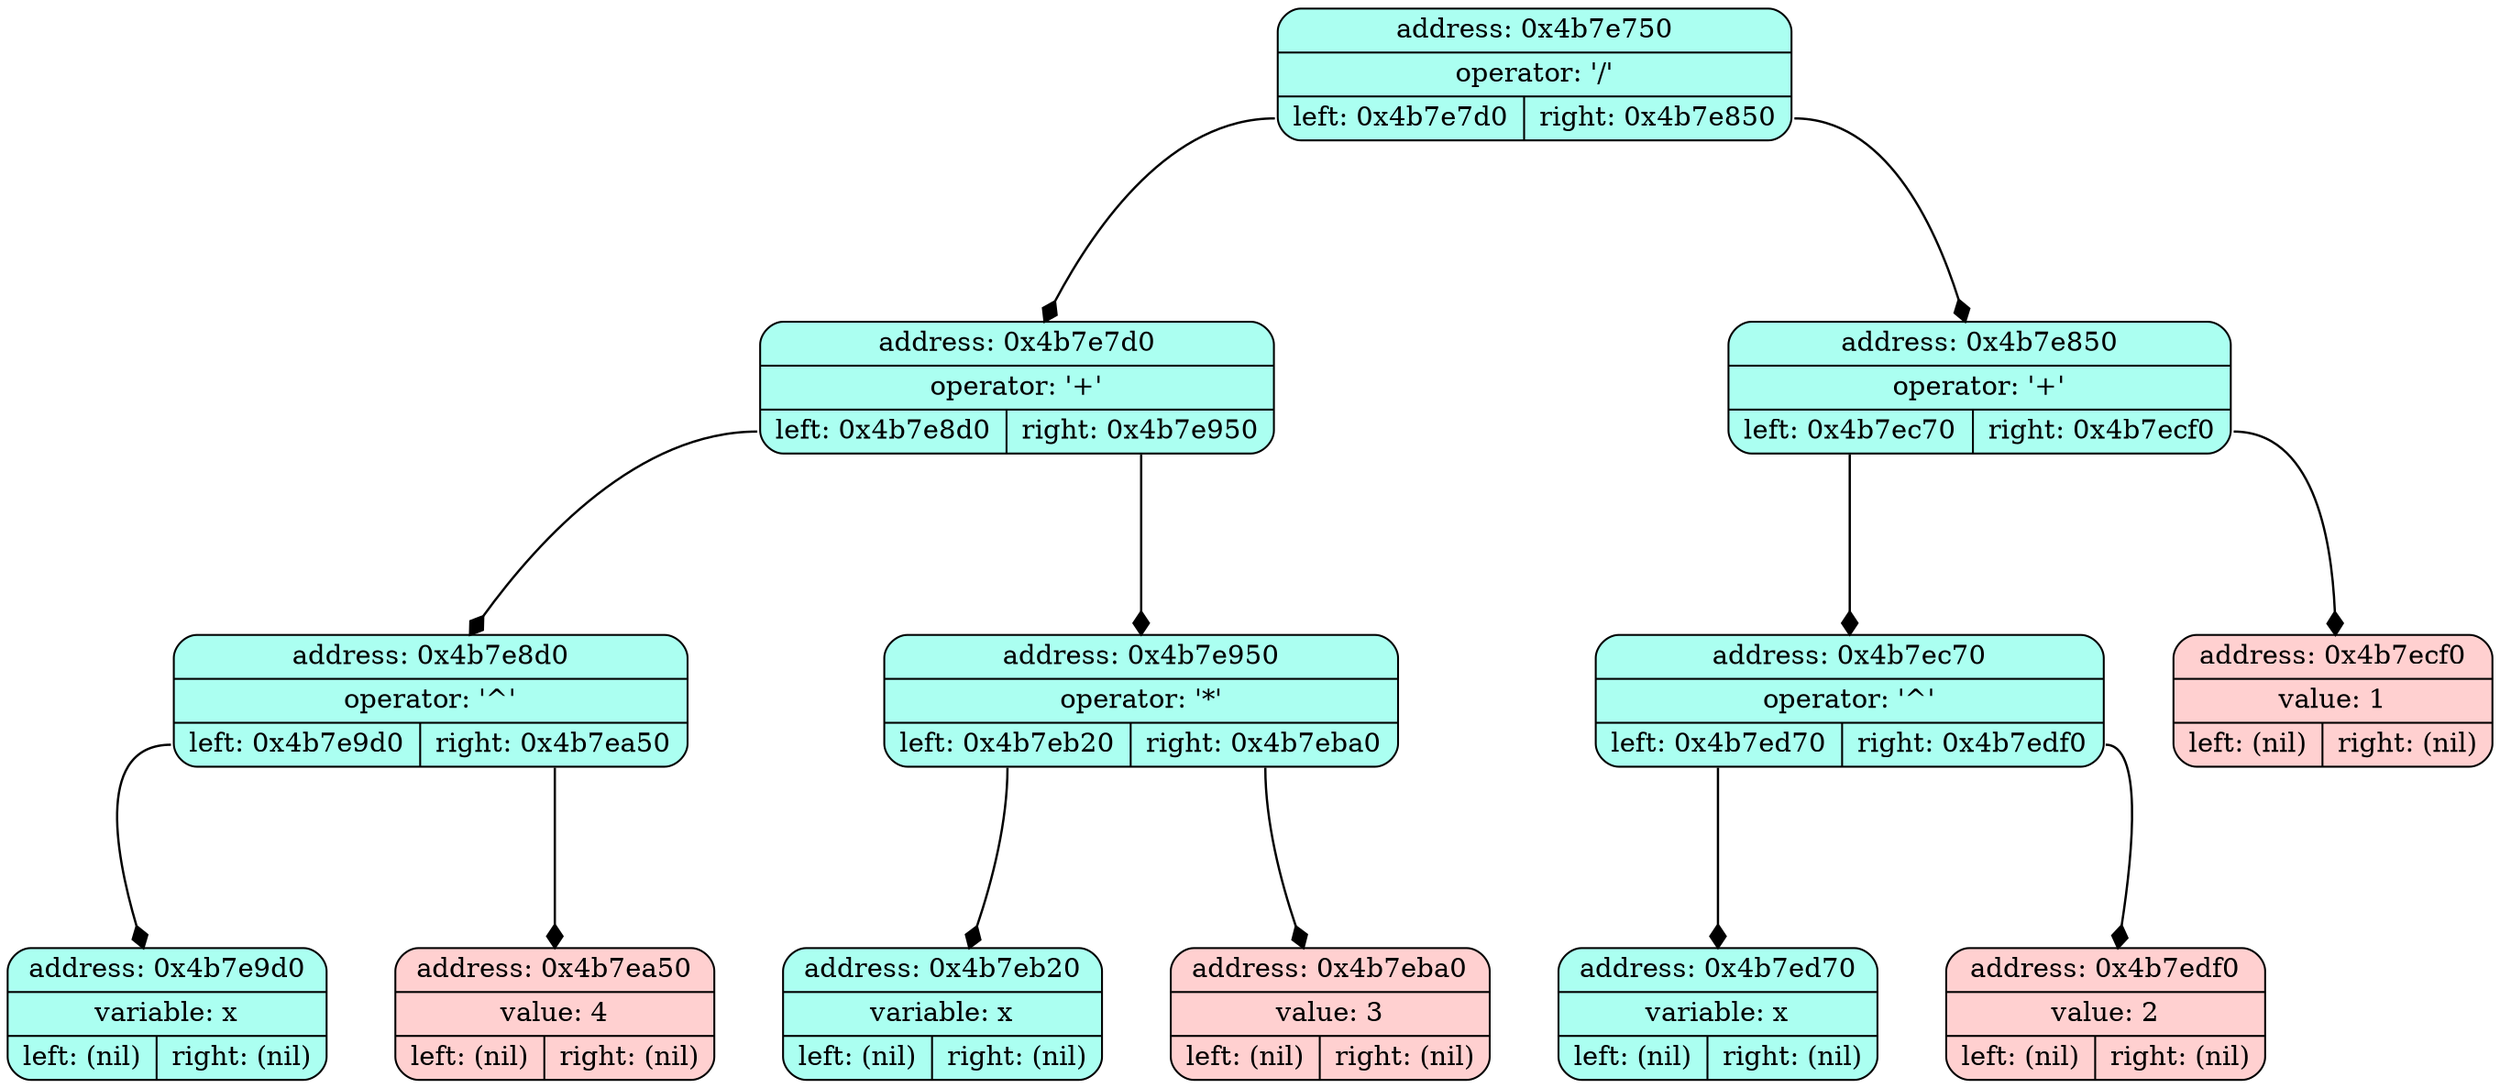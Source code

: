 digraph List {
	dpi = 100;
	fontname = "Comic Sans MS";
	fontsize = 20;
	rankdir  = TB;
graph [fillcolor = lightgreen, ranksep = 1.3, nodesep = 0.5, style = "rounded", color = green, penwidth = 2];
edge [color = black, arrowhead = diamond, arrowsize = 1, penwidth = 1.2];
node1 [shape = Mrecord, style = filled, fillcolor = "#ABFFF1", label ="{address: 0x4b7e750|operator: '/'| { <ptr1> left: 0x4b7e7d0| <ptr2> right: 0x4b7e850}}"]
node2 [shape = Mrecord, style = filled, fillcolor = "#ABFFF1", label ="{address: 0x4b7e750|operator: '/'| { <ptr1> left: 0x4b7e7d0| <ptr2> right: 0x4b7e850}}"]
node1: <ptr1> -> node2; node3 [shape = Mrecord, style = filled, fillcolor = "#ABFFF1", label ="{address: 0x4b7e750|operator: '/'| { <ptr1> left: 0x4b7e7d0| <ptr2> right: 0x4b7e850}}"]
node1: <ptr2> -> node3; 
node2 [shape = Mrecord, style = filled, fillcolor = "#ABFFF1", label ="{address: 0x4b7e7d0|operator: '+'| { <ptr1> left: 0x4b7e8d0| <ptr2> right: 0x4b7e950}}"]
node4 [shape = Mrecord, style = filled, fillcolor = "#ABFFF1", label ="{address: 0x4b7e7d0|operator: '+'| { <ptr1> left: 0x4b7e8d0| <ptr2> right: 0x4b7e950}}"]
node2: <ptr1> -> node4; node5 [shape = Mrecord, style = filled, fillcolor = "#ABFFF1", label ="{address: 0x4b7e7d0|operator: '+'| { <ptr1> left: 0x4b7e8d0| <ptr2> right: 0x4b7e950}}"]
node2: <ptr2> -> node5; 
node3 [shape = Mrecord, style = filled, fillcolor = "#ABFFF1", label ="{address: 0x4b7e850|operator: '+'| { <ptr1> left: 0x4b7ec70| <ptr2> right: 0x4b7ecf0}}"]
node6 [shape = Mrecord, style = filled, fillcolor = "#ABFFF1", label ="{address: 0x4b7e850|operator: '+'| { <ptr1> left: 0x4b7ec70| <ptr2> right: 0x4b7ecf0}}"]
node3: <ptr1> -> node6; node7 [shape = Mrecord, style = filled, fillcolor = "#ABFFF1", label ="{address: 0x4b7e850|operator: '+'| { <ptr1> left: 0x4b7ec70| <ptr2> right: 0x4b7ecf0}}"]
node3: <ptr2> -> node7; 
node4 [shape = Mrecord, style = filled, fillcolor = "#ABFFF1", label ="{address: 0x4b7e8d0|operator: '^'| { <ptr1> left: 0x4b7e9d0| <ptr2> right: 0x4b7ea50}}"]
node8 [shape = Mrecord, style = filled, fillcolor = "#ABFFF1", label ="{address: 0x4b7e8d0|operator: '^'| { <ptr1> left: 0x4b7e9d0| <ptr2> right: 0x4b7ea50}}"]
node4: <ptr1> -> node8; node9 [shape = Mrecord, style = filled, fillcolor = "#ABFFF1", label ="{address: 0x4b7e8d0|operator: '^'| { <ptr1> left: 0x4b7e9d0| <ptr2> right: 0x4b7ea50}}"]
node4: <ptr2> -> node9; 
node5 [shape = Mrecord, style = filled, fillcolor = "#ABFFF1", label ="{address: 0x4b7e950|operator: '*'| { <ptr1> left: 0x4b7eb20| <ptr2> right: 0x4b7eba0}}"]
node10 [shape = Mrecord, style = filled, fillcolor = "#ABFFF1", label ="{address: 0x4b7e950|operator: '*'| { <ptr1> left: 0x4b7eb20| <ptr2> right: 0x4b7eba0}}"]
node5: <ptr1> -> node10; node11 [shape = Mrecord, style = filled, fillcolor = "#ABFFF1", label ="{address: 0x4b7e950|operator: '*'| { <ptr1> left: 0x4b7eb20| <ptr2> right: 0x4b7eba0}}"]
node5: <ptr2> -> node11; 
node6 [shape = Mrecord, style = filled, fillcolor = "#ABFFF1", label ="{address: 0x4b7ec70|operator: '^'| { <ptr1> left: 0x4b7ed70| <ptr2> right: 0x4b7edf0}}"]
node12 [shape = Mrecord, style = filled, fillcolor = "#ABFFF1", label ="{address: 0x4b7ec70|operator: '^'| { <ptr1> left: 0x4b7ed70| <ptr2> right: 0x4b7edf0}}"]
node6: <ptr1> -> node12; node13 [shape = Mrecord, style = filled, fillcolor = "#ABFFF1", label ="{address: 0x4b7ec70|operator: '^'| { <ptr1> left: 0x4b7ed70| <ptr2> right: 0x4b7edf0}}"]
node6: <ptr2> -> node13; 
node7 [shape = Mrecord, style = filled, fillcolor = "#FFD0D0", label ="{address: 0x4b7ecf0|value: 1| { <ptr1> left: (nil)| <ptr2> right: (nil)}}"]

node8 [shape = Mrecord, style = filled, fillcolor = "#ABFFF1", label ="{address: 0x4b7e9d0|variable: x| { <ptr1> left: (nil)| <ptr2> right: (nil)}}"]

node9 [shape = Mrecord, style = filled, fillcolor = "#FFD0D0", label ="{address: 0x4b7ea50|value: 4| { <ptr1> left: (nil)| <ptr2> right: (nil)}}"]

node10 [shape = Mrecord, style = filled, fillcolor = "#ABFFF1", label ="{address: 0x4b7eb20|variable: x| { <ptr1> left: (nil)| <ptr2> right: (nil)}}"]

node11 [shape = Mrecord, style = filled, fillcolor = "#FFD0D0", label ="{address: 0x4b7eba0|value: 3| { <ptr1> left: (nil)| <ptr2> right: (nil)}}"]

node12 [shape = Mrecord, style = filled, fillcolor = "#ABFFF1", label ="{address: 0x4b7ed70|variable: x| { <ptr1> left: (nil)| <ptr2> right: (nil)}}"]

node13 [shape = Mrecord, style = filled, fillcolor = "#FFD0D0", label ="{address: 0x4b7edf0|value: 2| { <ptr1> left: (nil)| <ptr2> right: (nil)}}"]

}